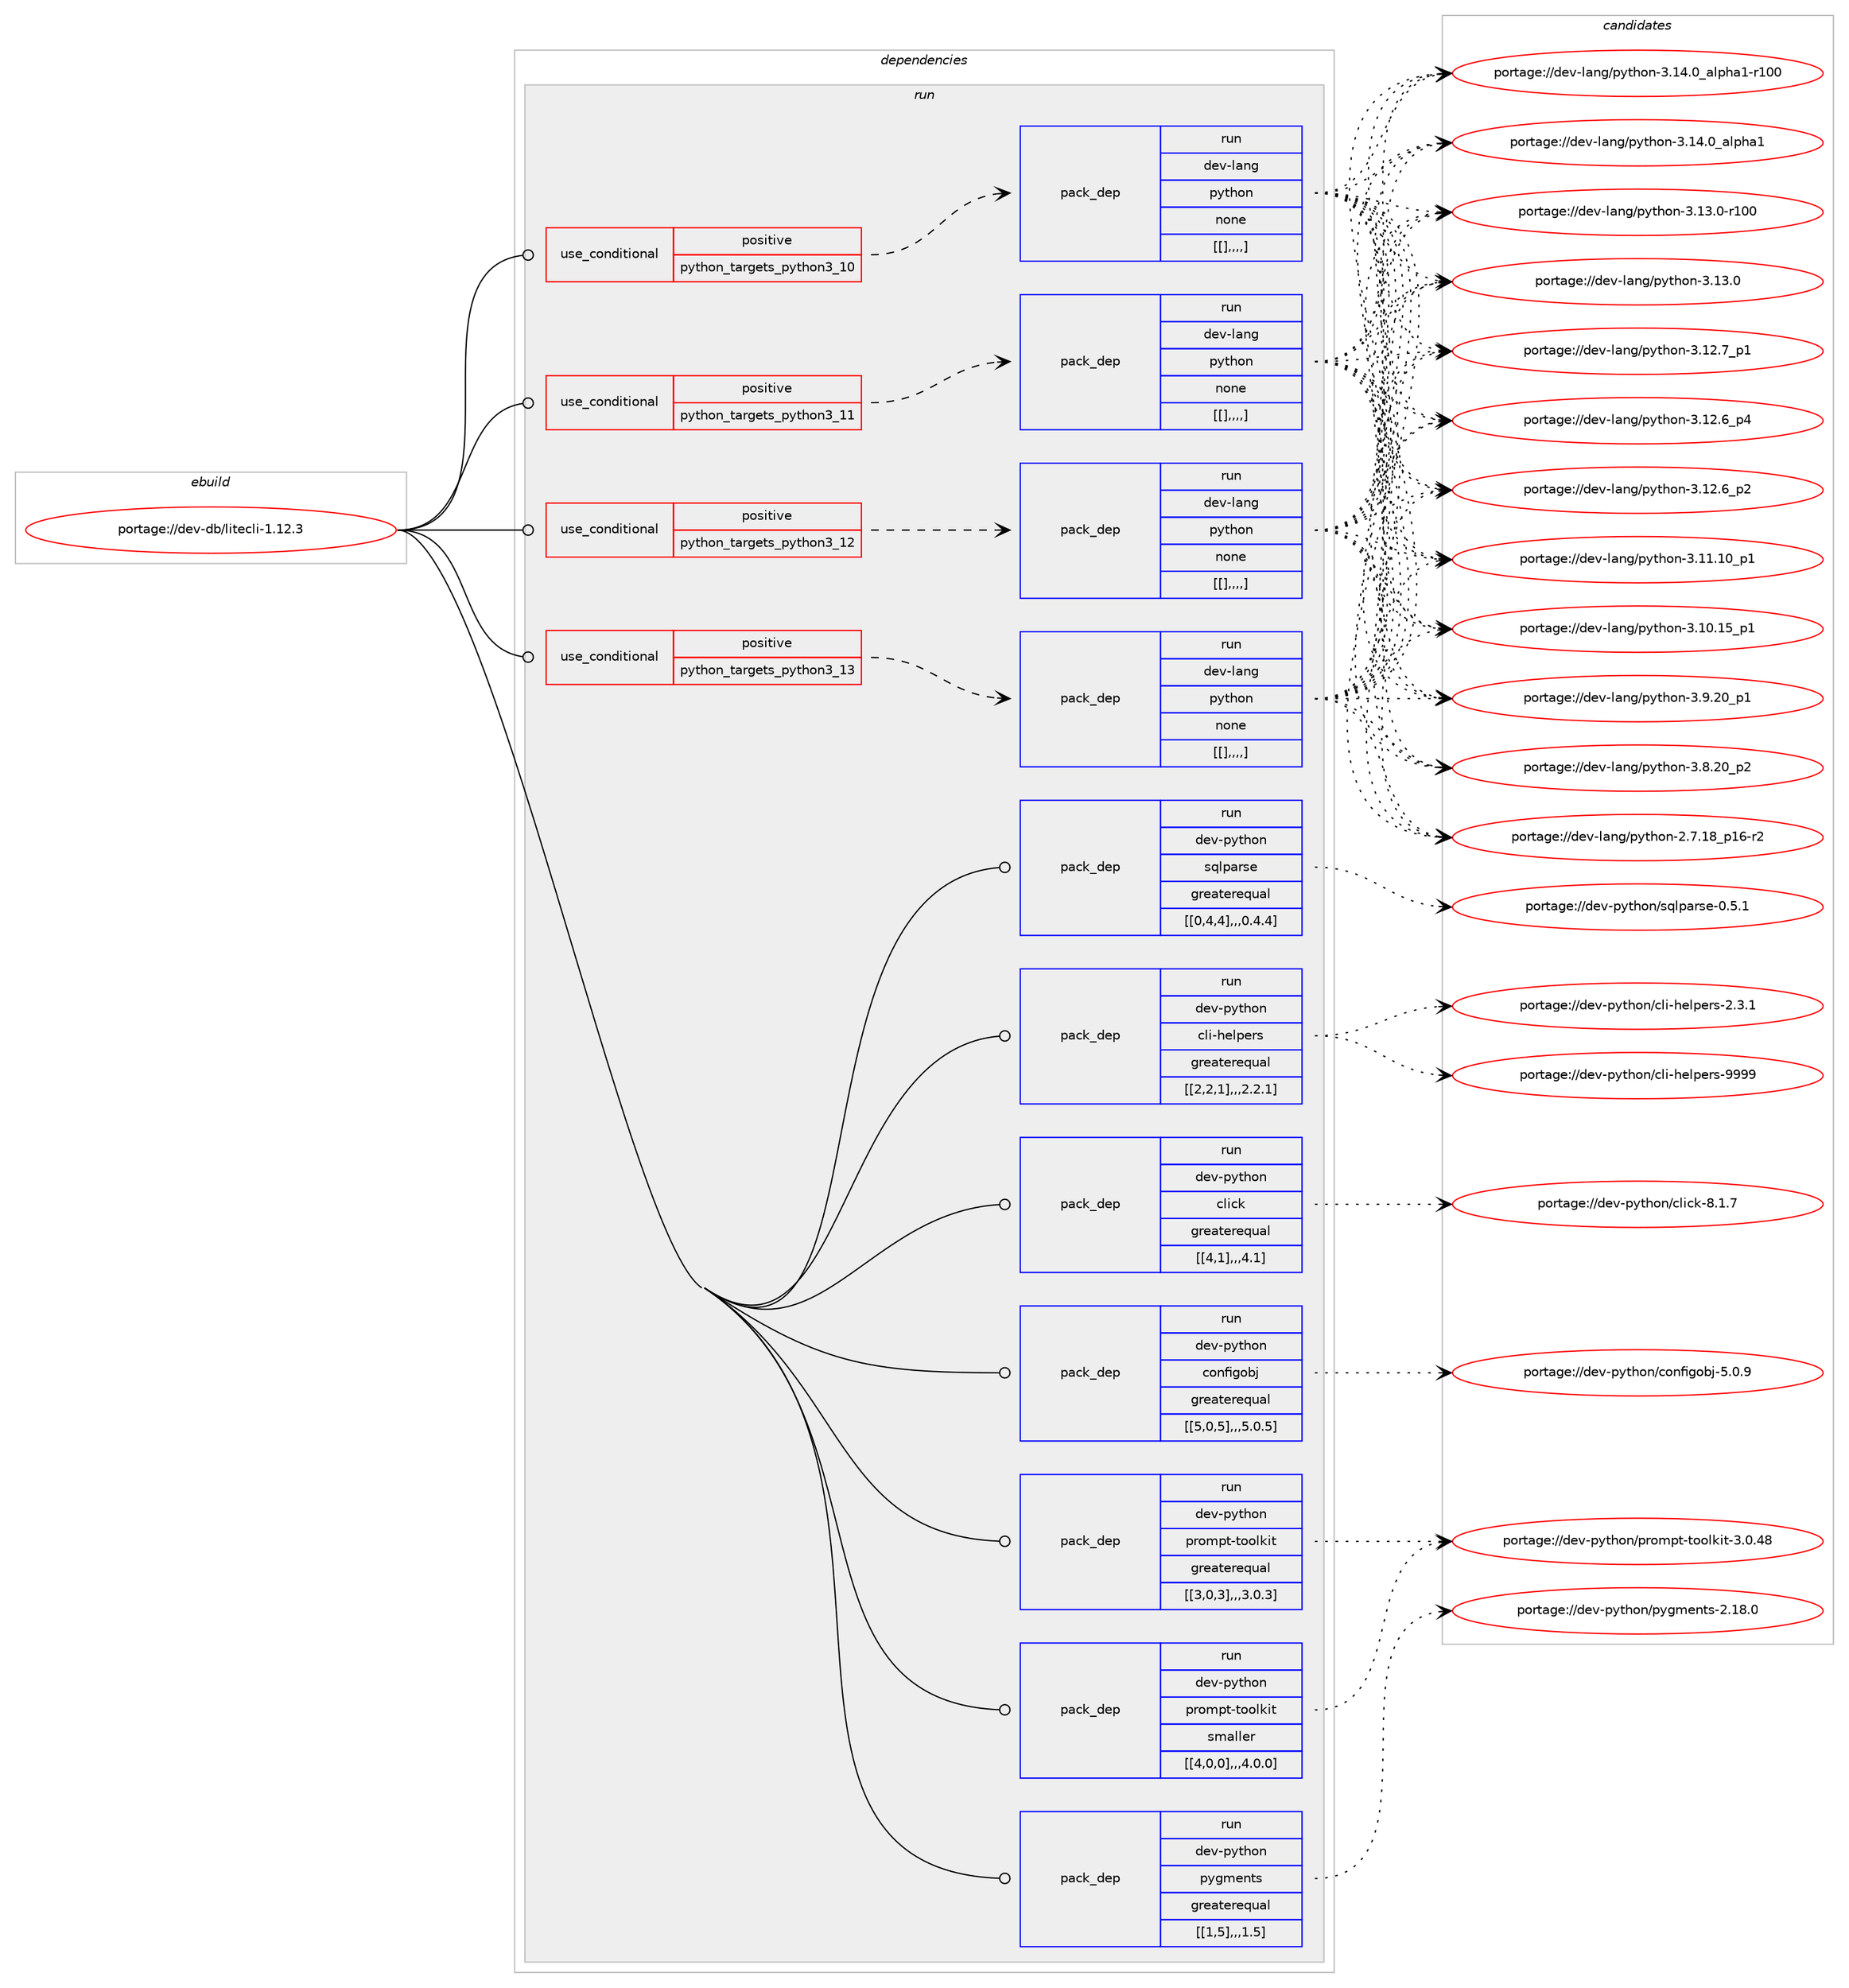 digraph prolog {

# *************
# Graph options
# *************

newrank=true;
concentrate=true;
compound=true;
graph [rankdir=LR,fontname=Helvetica,fontsize=10,ranksep=1.5];#, ranksep=2.5, nodesep=0.2];
edge  [arrowhead=vee];
node  [fontname=Helvetica,fontsize=10];

# **********
# The ebuild
# **********

subgraph cluster_leftcol {
color=gray;
label=<<i>ebuild</i>>;
id [label="portage://dev-db/litecli-1.12.3", color=red, width=4, href="../dev-db/litecli-1.12.3.svg"];
}

# ****************
# The dependencies
# ****************

subgraph cluster_midcol {
color=gray;
label=<<i>dependencies</i>>;
subgraph cluster_compile {
fillcolor="#eeeeee";
style=filled;
label=<<i>compile</i>>;
}
subgraph cluster_compileandrun {
fillcolor="#eeeeee";
style=filled;
label=<<i>compile and run</i>>;
}
subgraph cluster_run {
fillcolor="#eeeeee";
style=filled;
label=<<i>run</i>>;
subgraph cond18842 {
dependency70078 [label=<<TABLE BORDER="0" CELLBORDER="1" CELLSPACING="0" CELLPADDING="4"><TR><TD ROWSPAN="3" CELLPADDING="10">use_conditional</TD></TR><TR><TD>positive</TD></TR><TR><TD>python_targets_python3_10</TD></TR></TABLE>>, shape=none, color=red];
subgraph pack50236 {
dependency70087 [label=<<TABLE BORDER="0" CELLBORDER="1" CELLSPACING="0" CELLPADDING="4" WIDTH="220"><TR><TD ROWSPAN="6" CELLPADDING="30">pack_dep</TD></TR><TR><TD WIDTH="110">run</TD></TR><TR><TD>dev-lang</TD></TR><TR><TD>python</TD></TR><TR><TD>none</TD></TR><TR><TD>[[],,,,]</TD></TR></TABLE>>, shape=none, color=blue];
}
dependency70078:e -> dependency70087:w [weight=20,style="dashed",arrowhead="vee"];
}
id:e -> dependency70078:w [weight=20,style="solid",arrowhead="odot"];
subgraph cond18850 {
dependency70104 [label=<<TABLE BORDER="0" CELLBORDER="1" CELLSPACING="0" CELLPADDING="4"><TR><TD ROWSPAN="3" CELLPADDING="10">use_conditional</TD></TR><TR><TD>positive</TD></TR><TR><TD>python_targets_python3_11</TD></TR></TABLE>>, shape=none, color=red];
subgraph pack50259 {
dependency70128 [label=<<TABLE BORDER="0" CELLBORDER="1" CELLSPACING="0" CELLPADDING="4" WIDTH="220"><TR><TD ROWSPAN="6" CELLPADDING="30">pack_dep</TD></TR><TR><TD WIDTH="110">run</TD></TR><TR><TD>dev-lang</TD></TR><TR><TD>python</TD></TR><TR><TD>none</TD></TR><TR><TD>[[],,,,]</TD></TR></TABLE>>, shape=none, color=blue];
}
dependency70104:e -> dependency70128:w [weight=20,style="dashed",arrowhead="vee"];
}
id:e -> dependency70104:w [weight=20,style="solid",arrowhead="odot"];
subgraph cond18871 {
dependency70151 [label=<<TABLE BORDER="0" CELLBORDER="1" CELLSPACING="0" CELLPADDING="4"><TR><TD ROWSPAN="3" CELLPADDING="10">use_conditional</TD></TR><TR><TD>positive</TD></TR><TR><TD>python_targets_python3_12</TD></TR></TABLE>>, shape=none, color=red];
subgraph pack50281 {
dependency70163 [label=<<TABLE BORDER="0" CELLBORDER="1" CELLSPACING="0" CELLPADDING="4" WIDTH="220"><TR><TD ROWSPAN="6" CELLPADDING="30">pack_dep</TD></TR><TR><TD WIDTH="110">run</TD></TR><TR><TD>dev-lang</TD></TR><TR><TD>python</TD></TR><TR><TD>none</TD></TR><TR><TD>[[],,,,]</TD></TR></TABLE>>, shape=none, color=blue];
}
dependency70151:e -> dependency70163:w [weight=20,style="dashed",arrowhead="vee"];
}
id:e -> dependency70151:w [weight=20,style="solid",arrowhead="odot"];
subgraph cond18889 {
dependency70203 [label=<<TABLE BORDER="0" CELLBORDER="1" CELLSPACING="0" CELLPADDING="4"><TR><TD ROWSPAN="3" CELLPADDING="10">use_conditional</TD></TR><TR><TD>positive</TD></TR><TR><TD>python_targets_python3_13</TD></TR></TABLE>>, shape=none, color=red];
subgraph pack50317 {
dependency70218 [label=<<TABLE BORDER="0" CELLBORDER="1" CELLSPACING="0" CELLPADDING="4" WIDTH="220"><TR><TD ROWSPAN="6" CELLPADDING="30">pack_dep</TD></TR><TR><TD WIDTH="110">run</TD></TR><TR><TD>dev-lang</TD></TR><TR><TD>python</TD></TR><TR><TD>none</TD></TR><TR><TD>[[],,,,]</TD></TR></TABLE>>, shape=none, color=blue];
}
dependency70203:e -> dependency70218:w [weight=20,style="dashed",arrowhead="vee"];
}
id:e -> dependency70203:w [weight=20,style="solid",arrowhead="odot"];
subgraph pack50322 {
dependency70230 [label=<<TABLE BORDER="0" CELLBORDER="1" CELLSPACING="0" CELLPADDING="4" WIDTH="220"><TR><TD ROWSPAN="6" CELLPADDING="30">pack_dep</TD></TR><TR><TD WIDTH="110">run</TD></TR><TR><TD>dev-python</TD></TR><TR><TD>cli-helpers</TD></TR><TR><TD>greaterequal</TD></TR><TR><TD>[[2,2,1],,,2.2.1]</TD></TR></TABLE>>, shape=none, color=blue];
}
id:e -> dependency70230:w [weight=20,style="solid",arrowhead="odot"];
subgraph pack50337 {
dependency70256 [label=<<TABLE BORDER="0" CELLBORDER="1" CELLSPACING="0" CELLPADDING="4" WIDTH="220"><TR><TD ROWSPAN="6" CELLPADDING="30">pack_dep</TD></TR><TR><TD WIDTH="110">run</TD></TR><TR><TD>dev-python</TD></TR><TR><TD>click</TD></TR><TR><TD>greaterequal</TD></TR><TR><TD>[[4,1],,,4.1]</TD></TR></TABLE>>, shape=none, color=blue];
}
id:e -> dependency70256:w [weight=20,style="solid",arrowhead="odot"];
subgraph pack50351 {
dependency70262 [label=<<TABLE BORDER="0" CELLBORDER="1" CELLSPACING="0" CELLPADDING="4" WIDTH="220"><TR><TD ROWSPAN="6" CELLPADDING="30">pack_dep</TD></TR><TR><TD WIDTH="110">run</TD></TR><TR><TD>dev-python</TD></TR><TR><TD>configobj</TD></TR><TR><TD>greaterequal</TD></TR><TR><TD>[[5,0,5],,,5.0.5]</TD></TR></TABLE>>, shape=none, color=blue];
}
id:e -> dependency70262:w [weight=20,style="solid",arrowhead="odot"];
subgraph pack50357 {
dependency70295 [label=<<TABLE BORDER="0" CELLBORDER="1" CELLSPACING="0" CELLPADDING="4" WIDTH="220"><TR><TD ROWSPAN="6" CELLPADDING="30">pack_dep</TD></TR><TR><TD WIDTH="110">run</TD></TR><TR><TD>dev-python</TD></TR><TR><TD>prompt-toolkit</TD></TR><TR><TD>greaterequal</TD></TR><TR><TD>[[3,0,3],,,3.0.3]</TD></TR></TABLE>>, shape=none, color=blue];
}
id:e -> dependency70295:w [weight=20,style="solid",arrowhead="odot"];
subgraph pack50425 {
dependency70390 [label=<<TABLE BORDER="0" CELLBORDER="1" CELLSPACING="0" CELLPADDING="4" WIDTH="220"><TR><TD ROWSPAN="6" CELLPADDING="30">pack_dep</TD></TR><TR><TD WIDTH="110">run</TD></TR><TR><TD>dev-python</TD></TR><TR><TD>prompt-toolkit</TD></TR><TR><TD>smaller</TD></TR><TR><TD>[[4,0,0],,,4.0.0]</TD></TR></TABLE>>, shape=none, color=blue];
}
id:e -> dependency70390:w [weight=20,style="solid",arrowhead="odot"];
subgraph pack50460 {
dependency70428 [label=<<TABLE BORDER="0" CELLBORDER="1" CELLSPACING="0" CELLPADDING="4" WIDTH="220"><TR><TD ROWSPAN="6" CELLPADDING="30">pack_dep</TD></TR><TR><TD WIDTH="110">run</TD></TR><TR><TD>dev-python</TD></TR><TR><TD>pygments</TD></TR><TR><TD>greaterequal</TD></TR><TR><TD>[[1,5],,,1.5]</TD></TR></TABLE>>, shape=none, color=blue];
}
id:e -> dependency70428:w [weight=20,style="solid",arrowhead="odot"];
subgraph pack50477 {
dependency70448 [label=<<TABLE BORDER="0" CELLBORDER="1" CELLSPACING="0" CELLPADDING="4" WIDTH="220"><TR><TD ROWSPAN="6" CELLPADDING="30">pack_dep</TD></TR><TR><TD WIDTH="110">run</TD></TR><TR><TD>dev-python</TD></TR><TR><TD>sqlparse</TD></TR><TR><TD>greaterequal</TD></TR><TR><TD>[[0,4,4],,,0.4.4]</TD></TR></TABLE>>, shape=none, color=blue];
}
id:e -> dependency70448:w [weight=20,style="solid",arrowhead="odot"];
}
}

# **************
# The candidates
# **************

subgraph cluster_choices {
rank=same;
color=gray;
label=<<i>candidates</i>>;

subgraph choice50285 {
color=black;
nodesep=1;
choice100101118451089711010347112121116104111110455146495246489597108112104974945114494848 [label="portage://dev-lang/python-3.14.0_alpha1-r100", color=red, width=4,href="../dev-lang/python-3.14.0_alpha1-r100.svg"];
choice1001011184510897110103471121211161041111104551464952464895971081121049749 [label="portage://dev-lang/python-3.14.0_alpha1", color=red, width=4,href="../dev-lang/python-3.14.0_alpha1.svg"];
choice1001011184510897110103471121211161041111104551464951464845114494848 [label="portage://dev-lang/python-3.13.0-r100", color=red, width=4,href="../dev-lang/python-3.13.0-r100.svg"];
choice10010111845108971101034711212111610411111045514649514648 [label="portage://dev-lang/python-3.13.0", color=red, width=4,href="../dev-lang/python-3.13.0.svg"];
choice100101118451089711010347112121116104111110455146495046559511249 [label="portage://dev-lang/python-3.12.7_p1", color=red, width=4,href="../dev-lang/python-3.12.7_p1.svg"];
choice100101118451089711010347112121116104111110455146495046549511252 [label="portage://dev-lang/python-3.12.6_p4", color=red, width=4,href="../dev-lang/python-3.12.6_p4.svg"];
choice100101118451089711010347112121116104111110455146495046549511250 [label="portage://dev-lang/python-3.12.6_p2", color=red, width=4,href="../dev-lang/python-3.12.6_p2.svg"];
choice10010111845108971101034711212111610411111045514649494649489511249 [label="portage://dev-lang/python-3.11.10_p1", color=red, width=4,href="../dev-lang/python-3.11.10_p1.svg"];
choice10010111845108971101034711212111610411111045514649484649539511249 [label="portage://dev-lang/python-3.10.15_p1", color=red, width=4,href="../dev-lang/python-3.10.15_p1.svg"];
choice100101118451089711010347112121116104111110455146574650489511249 [label="portage://dev-lang/python-3.9.20_p1", color=red, width=4,href="../dev-lang/python-3.9.20_p1.svg"];
choice100101118451089711010347112121116104111110455146564650489511250 [label="portage://dev-lang/python-3.8.20_p2", color=red, width=4,href="../dev-lang/python-3.8.20_p2.svg"];
choice100101118451089711010347112121116104111110455046554649569511249544511450 [label="portage://dev-lang/python-2.7.18_p16-r2", color=red, width=4,href="../dev-lang/python-2.7.18_p16-r2.svg"];
dependency70087:e -> choice100101118451089711010347112121116104111110455146495246489597108112104974945114494848:w [style=dotted,weight="100"];
dependency70087:e -> choice1001011184510897110103471121211161041111104551464952464895971081121049749:w [style=dotted,weight="100"];
dependency70087:e -> choice1001011184510897110103471121211161041111104551464951464845114494848:w [style=dotted,weight="100"];
dependency70087:e -> choice10010111845108971101034711212111610411111045514649514648:w [style=dotted,weight="100"];
dependency70087:e -> choice100101118451089711010347112121116104111110455146495046559511249:w [style=dotted,weight="100"];
dependency70087:e -> choice100101118451089711010347112121116104111110455146495046549511252:w [style=dotted,weight="100"];
dependency70087:e -> choice100101118451089711010347112121116104111110455146495046549511250:w [style=dotted,weight="100"];
dependency70087:e -> choice10010111845108971101034711212111610411111045514649494649489511249:w [style=dotted,weight="100"];
dependency70087:e -> choice10010111845108971101034711212111610411111045514649484649539511249:w [style=dotted,weight="100"];
dependency70087:e -> choice100101118451089711010347112121116104111110455146574650489511249:w [style=dotted,weight="100"];
dependency70087:e -> choice100101118451089711010347112121116104111110455146564650489511250:w [style=dotted,weight="100"];
dependency70087:e -> choice100101118451089711010347112121116104111110455046554649569511249544511450:w [style=dotted,weight="100"];
}
subgraph choice50296 {
color=black;
nodesep=1;
choice100101118451089711010347112121116104111110455146495246489597108112104974945114494848 [label="portage://dev-lang/python-3.14.0_alpha1-r100", color=red, width=4,href="../dev-lang/python-3.14.0_alpha1-r100.svg"];
choice1001011184510897110103471121211161041111104551464952464895971081121049749 [label="portage://dev-lang/python-3.14.0_alpha1", color=red, width=4,href="../dev-lang/python-3.14.0_alpha1.svg"];
choice1001011184510897110103471121211161041111104551464951464845114494848 [label="portage://dev-lang/python-3.13.0-r100", color=red, width=4,href="../dev-lang/python-3.13.0-r100.svg"];
choice10010111845108971101034711212111610411111045514649514648 [label="portage://dev-lang/python-3.13.0", color=red, width=4,href="../dev-lang/python-3.13.0.svg"];
choice100101118451089711010347112121116104111110455146495046559511249 [label="portage://dev-lang/python-3.12.7_p1", color=red, width=4,href="../dev-lang/python-3.12.7_p1.svg"];
choice100101118451089711010347112121116104111110455146495046549511252 [label="portage://dev-lang/python-3.12.6_p4", color=red, width=4,href="../dev-lang/python-3.12.6_p4.svg"];
choice100101118451089711010347112121116104111110455146495046549511250 [label="portage://dev-lang/python-3.12.6_p2", color=red, width=4,href="../dev-lang/python-3.12.6_p2.svg"];
choice10010111845108971101034711212111610411111045514649494649489511249 [label="portage://dev-lang/python-3.11.10_p1", color=red, width=4,href="../dev-lang/python-3.11.10_p1.svg"];
choice10010111845108971101034711212111610411111045514649484649539511249 [label="portage://dev-lang/python-3.10.15_p1", color=red, width=4,href="../dev-lang/python-3.10.15_p1.svg"];
choice100101118451089711010347112121116104111110455146574650489511249 [label="portage://dev-lang/python-3.9.20_p1", color=red, width=4,href="../dev-lang/python-3.9.20_p1.svg"];
choice100101118451089711010347112121116104111110455146564650489511250 [label="portage://dev-lang/python-3.8.20_p2", color=red, width=4,href="../dev-lang/python-3.8.20_p2.svg"];
choice100101118451089711010347112121116104111110455046554649569511249544511450 [label="portage://dev-lang/python-2.7.18_p16-r2", color=red, width=4,href="../dev-lang/python-2.7.18_p16-r2.svg"];
dependency70128:e -> choice100101118451089711010347112121116104111110455146495246489597108112104974945114494848:w [style=dotted,weight="100"];
dependency70128:e -> choice1001011184510897110103471121211161041111104551464952464895971081121049749:w [style=dotted,weight="100"];
dependency70128:e -> choice1001011184510897110103471121211161041111104551464951464845114494848:w [style=dotted,weight="100"];
dependency70128:e -> choice10010111845108971101034711212111610411111045514649514648:w [style=dotted,weight="100"];
dependency70128:e -> choice100101118451089711010347112121116104111110455146495046559511249:w [style=dotted,weight="100"];
dependency70128:e -> choice100101118451089711010347112121116104111110455146495046549511252:w [style=dotted,weight="100"];
dependency70128:e -> choice100101118451089711010347112121116104111110455146495046549511250:w [style=dotted,weight="100"];
dependency70128:e -> choice10010111845108971101034711212111610411111045514649494649489511249:w [style=dotted,weight="100"];
dependency70128:e -> choice10010111845108971101034711212111610411111045514649484649539511249:w [style=dotted,weight="100"];
dependency70128:e -> choice100101118451089711010347112121116104111110455146574650489511249:w [style=dotted,weight="100"];
dependency70128:e -> choice100101118451089711010347112121116104111110455146564650489511250:w [style=dotted,weight="100"];
dependency70128:e -> choice100101118451089711010347112121116104111110455046554649569511249544511450:w [style=dotted,weight="100"];
}
subgraph choice50307 {
color=black;
nodesep=1;
choice100101118451089711010347112121116104111110455146495246489597108112104974945114494848 [label="portage://dev-lang/python-3.14.0_alpha1-r100", color=red, width=4,href="../dev-lang/python-3.14.0_alpha1-r100.svg"];
choice1001011184510897110103471121211161041111104551464952464895971081121049749 [label="portage://dev-lang/python-3.14.0_alpha1", color=red, width=4,href="../dev-lang/python-3.14.0_alpha1.svg"];
choice1001011184510897110103471121211161041111104551464951464845114494848 [label="portage://dev-lang/python-3.13.0-r100", color=red, width=4,href="../dev-lang/python-3.13.0-r100.svg"];
choice10010111845108971101034711212111610411111045514649514648 [label="portage://dev-lang/python-3.13.0", color=red, width=4,href="../dev-lang/python-3.13.0.svg"];
choice100101118451089711010347112121116104111110455146495046559511249 [label="portage://dev-lang/python-3.12.7_p1", color=red, width=4,href="../dev-lang/python-3.12.7_p1.svg"];
choice100101118451089711010347112121116104111110455146495046549511252 [label="portage://dev-lang/python-3.12.6_p4", color=red, width=4,href="../dev-lang/python-3.12.6_p4.svg"];
choice100101118451089711010347112121116104111110455146495046549511250 [label="portage://dev-lang/python-3.12.6_p2", color=red, width=4,href="../dev-lang/python-3.12.6_p2.svg"];
choice10010111845108971101034711212111610411111045514649494649489511249 [label="portage://dev-lang/python-3.11.10_p1", color=red, width=4,href="../dev-lang/python-3.11.10_p1.svg"];
choice10010111845108971101034711212111610411111045514649484649539511249 [label="portage://dev-lang/python-3.10.15_p1", color=red, width=4,href="../dev-lang/python-3.10.15_p1.svg"];
choice100101118451089711010347112121116104111110455146574650489511249 [label="portage://dev-lang/python-3.9.20_p1", color=red, width=4,href="../dev-lang/python-3.9.20_p1.svg"];
choice100101118451089711010347112121116104111110455146564650489511250 [label="portage://dev-lang/python-3.8.20_p2", color=red, width=4,href="../dev-lang/python-3.8.20_p2.svg"];
choice100101118451089711010347112121116104111110455046554649569511249544511450 [label="portage://dev-lang/python-2.7.18_p16-r2", color=red, width=4,href="../dev-lang/python-2.7.18_p16-r2.svg"];
dependency70163:e -> choice100101118451089711010347112121116104111110455146495246489597108112104974945114494848:w [style=dotted,weight="100"];
dependency70163:e -> choice1001011184510897110103471121211161041111104551464952464895971081121049749:w [style=dotted,weight="100"];
dependency70163:e -> choice1001011184510897110103471121211161041111104551464951464845114494848:w [style=dotted,weight="100"];
dependency70163:e -> choice10010111845108971101034711212111610411111045514649514648:w [style=dotted,weight="100"];
dependency70163:e -> choice100101118451089711010347112121116104111110455146495046559511249:w [style=dotted,weight="100"];
dependency70163:e -> choice100101118451089711010347112121116104111110455146495046549511252:w [style=dotted,weight="100"];
dependency70163:e -> choice100101118451089711010347112121116104111110455146495046549511250:w [style=dotted,weight="100"];
dependency70163:e -> choice10010111845108971101034711212111610411111045514649494649489511249:w [style=dotted,weight="100"];
dependency70163:e -> choice10010111845108971101034711212111610411111045514649484649539511249:w [style=dotted,weight="100"];
dependency70163:e -> choice100101118451089711010347112121116104111110455146574650489511249:w [style=dotted,weight="100"];
dependency70163:e -> choice100101118451089711010347112121116104111110455146564650489511250:w [style=dotted,weight="100"];
dependency70163:e -> choice100101118451089711010347112121116104111110455046554649569511249544511450:w [style=dotted,weight="100"];
}
subgraph choice50325 {
color=black;
nodesep=1;
choice100101118451089711010347112121116104111110455146495246489597108112104974945114494848 [label="portage://dev-lang/python-3.14.0_alpha1-r100", color=red, width=4,href="../dev-lang/python-3.14.0_alpha1-r100.svg"];
choice1001011184510897110103471121211161041111104551464952464895971081121049749 [label="portage://dev-lang/python-3.14.0_alpha1", color=red, width=4,href="../dev-lang/python-3.14.0_alpha1.svg"];
choice1001011184510897110103471121211161041111104551464951464845114494848 [label="portage://dev-lang/python-3.13.0-r100", color=red, width=4,href="../dev-lang/python-3.13.0-r100.svg"];
choice10010111845108971101034711212111610411111045514649514648 [label="portage://dev-lang/python-3.13.0", color=red, width=4,href="../dev-lang/python-3.13.0.svg"];
choice100101118451089711010347112121116104111110455146495046559511249 [label="portage://dev-lang/python-3.12.7_p1", color=red, width=4,href="../dev-lang/python-3.12.7_p1.svg"];
choice100101118451089711010347112121116104111110455146495046549511252 [label="portage://dev-lang/python-3.12.6_p4", color=red, width=4,href="../dev-lang/python-3.12.6_p4.svg"];
choice100101118451089711010347112121116104111110455146495046549511250 [label="portage://dev-lang/python-3.12.6_p2", color=red, width=4,href="../dev-lang/python-3.12.6_p2.svg"];
choice10010111845108971101034711212111610411111045514649494649489511249 [label="portage://dev-lang/python-3.11.10_p1", color=red, width=4,href="../dev-lang/python-3.11.10_p1.svg"];
choice10010111845108971101034711212111610411111045514649484649539511249 [label="portage://dev-lang/python-3.10.15_p1", color=red, width=4,href="../dev-lang/python-3.10.15_p1.svg"];
choice100101118451089711010347112121116104111110455146574650489511249 [label="portage://dev-lang/python-3.9.20_p1", color=red, width=4,href="../dev-lang/python-3.9.20_p1.svg"];
choice100101118451089711010347112121116104111110455146564650489511250 [label="portage://dev-lang/python-3.8.20_p2", color=red, width=4,href="../dev-lang/python-3.8.20_p2.svg"];
choice100101118451089711010347112121116104111110455046554649569511249544511450 [label="portage://dev-lang/python-2.7.18_p16-r2", color=red, width=4,href="../dev-lang/python-2.7.18_p16-r2.svg"];
dependency70218:e -> choice100101118451089711010347112121116104111110455146495246489597108112104974945114494848:w [style=dotted,weight="100"];
dependency70218:e -> choice1001011184510897110103471121211161041111104551464952464895971081121049749:w [style=dotted,weight="100"];
dependency70218:e -> choice1001011184510897110103471121211161041111104551464951464845114494848:w [style=dotted,weight="100"];
dependency70218:e -> choice10010111845108971101034711212111610411111045514649514648:w [style=dotted,weight="100"];
dependency70218:e -> choice100101118451089711010347112121116104111110455146495046559511249:w [style=dotted,weight="100"];
dependency70218:e -> choice100101118451089711010347112121116104111110455146495046549511252:w [style=dotted,weight="100"];
dependency70218:e -> choice100101118451089711010347112121116104111110455146495046549511250:w [style=dotted,weight="100"];
dependency70218:e -> choice10010111845108971101034711212111610411111045514649494649489511249:w [style=dotted,weight="100"];
dependency70218:e -> choice10010111845108971101034711212111610411111045514649484649539511249:w [style=dotted,weight="100"];
dependency70218:e -> choice100101118451089711010347112121116104111110455146574650489511249:w [style=dotted,weight="100"];
dependency70218:e -> choice100101118451089711010347112121116104111110455146564650489511250:w [style=dotted,weight="100"];
dependency70218:e -> choice100101118451089711010347112121116104111110455046554649569511249544511450:w [style=dotted,weight="100"];
}
subgraph choice50329 {
color=black;
nodesep=1;
choice100101118451121211161041111104799108105451041011081121011141154557575757 [label="portage://dev-python/cli-helpers-9999", color=red, width=4,href="../dev-python/cli-helpers-9999.svg"];
choice10010111845112121116104111110479910810545104101108112101114115455046514649 [label="portage://dev-python/cli-helpers-2.3.1", color=red, width=4,href="../dev-python/cli-helpers-2.3.1.svg"];
dependency70230:e -> choice100101118451121211161041111104799108105451041011081121011141154557575757:w [style=dotted,weight="100"];
dependency70230:e -> choice10010111845112121116104111110479910810545104101108112101114115455046514649:w [style=dotted,weight="100"];
}
subgraph choice50330 {
color=black;
nodesep=1;
choice10010111845112121116104111110479910810599107455646494655 [label="portage://dev-python/click-8.1.7", color=red, width=4,href="../dev-python/click-8.1.7.svg"];
dependency70256:e -> choice10010111845112121116104111110479910810599107455646494655:w [style=dotted,weight="100"];
}
subgraph choice50335 {
color=black;
nodesep=1;
choice10010111845112121116104111110479911111010210510311198106455346484657 [label="portage://dev-python/configobj-5.0.9", color=red, width=4,href="../dev-python/configobj-5.0.9.svg"];
dependency70262:e -> choice10010111845112121116104111110479911111010210510311198106455346484657:w [style=dotted,weight="100"];
}
subgraph choice50337 {
color=black;
nodesep=1;
choice10010111845112121116104111110471121141111091121164511611111110810710511645514648465256 [label="portage://dev-python/prompt-toolkit-3.0.48", color=red, width=4,href="../dev-python/prompt-toolkit-3.0.48.svg"];
dependency70295:e -> choice10010111845112121116104111110471121141111091121164511611111110810710511645514648465256:w [style=dotted,weight="100"];
}
subgraph choice50339 {
color=black;
nodesep=1;
choice10010111845112121116104111110471121141111091121164511611111110810710511645514648465256 [label="portage://dev-python/prompt-toolkit-3.0.48", color=red, width=4,href="../dev-python/prompt-toolkit-3.0.48.svg"];
dependency70390:e -> choice10010111845112121116104111110471121141111091121164511611111110810710511645514648465256:w [style=dotted,weight="100"];
}
subgraph choice50341 {
color=black;
nodesep=1;
choice100101118451121211161041111104711212110310910111011611545504649564648 [label="portage://dev-python/pygments-2.18.0", color=red, width=4,href="../dev-python/pygments-2.18.0.svg"];
dependency70428:e -> choice100101118451121211161041111104711212110310910111011611545504649564648:w [style=dotted,weight="100"];
}
subgraph choice50344 {
color=black;
nodesep=1;
choice100101118451121211161041111104711511310811297114115101454846534649 [label="portage://dev-python/sqlparse-0.5.1", color=red, width=4,href="../dev-python/sqlparse-0.5.1.svg"];
dependency70448:e -> choice100101118451121211161041111104711511310811297114115101454846534649:w [style=dotted,weight="100"];
}
}

}
